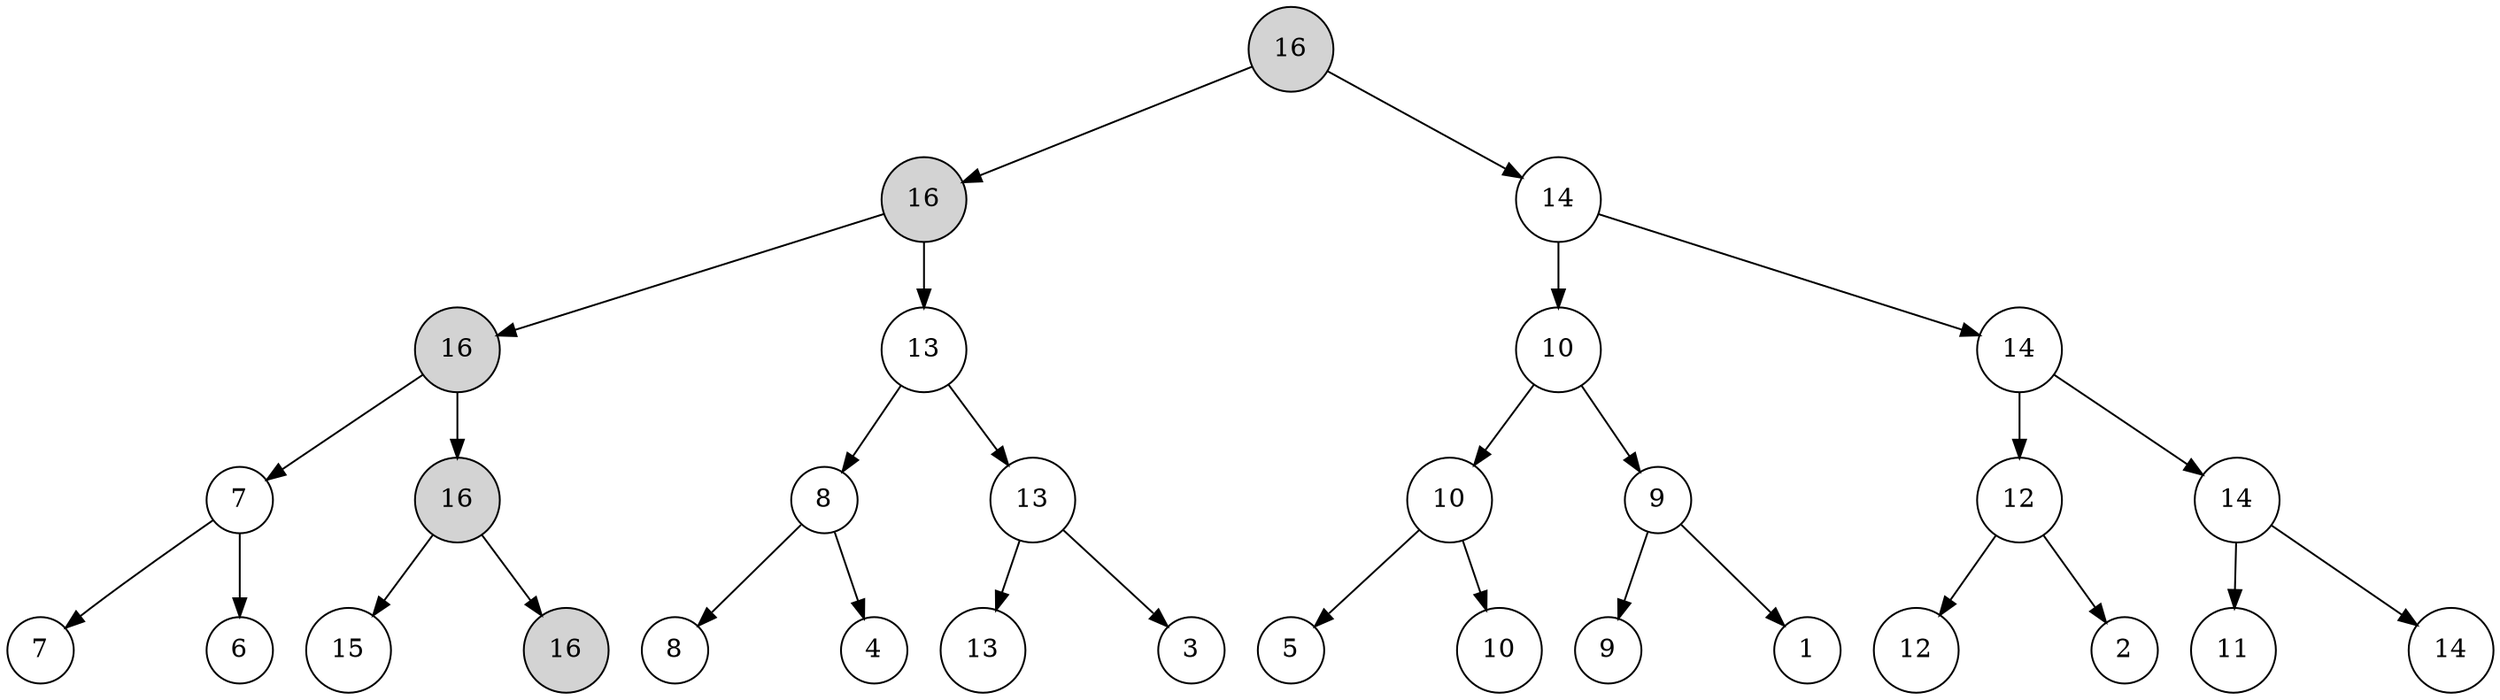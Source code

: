 digraph G{
	margin="0"
	node[shape=circle]
	a16[label="16", style=filled, fillcolor=lightgray, fontcolor=black];
	al16[label="16", style=filled, fillcolor=lightgray, fontcolor=black];
	all16[label="16", style=filled, fillcolor=lightgray, fontcolor=black];
	alll7[label="7", style=filled, fillcolor=white, fontcolor=black];
	allll7[label="7", style=filled, fillcolor=white, fontcolor=black];
	alllr6[label="6", style=filled, fillcolor=white, fontcolor=black];
	nilalllm7[label="", style=invis];
	alll7->allll7
	alll7->nilalllm7[style=invis];
	alll7->alllr6
	{rank=same allll7->nilalllm7->alllr6[style=invis]}
	allr16[label="16", style=filled, fillcolor=lightgray, fontcolor=black];
	allrl15[label="15", style=filled, fillcolor=white, fontcolor=black];
	allrr16[label="16", style=filled, fillcolor=lightgray, fontcolor=black];
	nilallrm16[label="", style=invis];
	allr16->allrl15
	allr16->nilallrm16[style=invis];
	allr16->allrr16
	{rank=same allrl15->nilallrm16->allrr16[style=invis]}
	nilallm16[label="", style=invis];
	all16->alll7
	all16->nilallm16[style=invis];
	all16->allr16
	{rank=same alll7->nilallm16->allr16[style=invis]}
	alr13[label="13", style=filled, fillcolor=white, fontcolor=black];
	alrl8[label="8", style=filled, fillcolor=white, fontcolor=black];
	alrll8[label="8", style=filled, fillcolor=white, fontcolor=black];
	alrlr4[label="4", style=filled, fillcolor=white, fontcolor=black];
	nilalrlm8[label="", style=invis];
	alrl8->alrll8
	alrl8->nilalrlm8[style=invis];
	alrl8->alrlr4
	{rank=same alrll8->nilalrlm8->alrlr4[style=invis]}
	alrr13[label="13", style=filled, fillcolor=white, fontcolor=black];
	alrrl13[label="13", style=filled, fillcolor=white, fontcolor=black];
	alrrr3[label="3", style=filled, fillcolor=white, fontcolor=black];
	nilalrrm13[label="", style=invis];
	alrr13->alrrl13
	alrr13->nilalrrm13[style=invis];
	alrr13->alrrr3
	{rank=same alrrl13->nilalrrm13->alrrr3[style=invis]}
	nilalrm13[label="", style=invis];
	alr13->alrl8
	alr13->nilalrm13[style=invis];
	alr13->alrr13
	{rank=same alrl8->nilalrm13->alrr13[style=invis]}
	nilalm16[label="", style=invis];
	al16->all16
	al16->nilalm16[style=invis];
	al16->alr13
	{rank=same all16->nilalm16->alr13[style=invis]}
	ar14[label="14", style=filled, fillcolor=white, fontcolor=black];
	arl10[label="10", style=filled, fillcolor=white, fontcolor=black];
	arll10[label="10", style=filled, fillcolor=white, fontcolor=black];
	arlll5[label="5", style=filled, fillcolor=white, fontcolor=black];
	arllr10[label="10", style=filled, fillcolor=white, fontcolor=black];
	nilarllm10[label="", style=invis];
	arll10->arlll5
	arll10->nilarllm10[style=invis];
	arll10->arllr10
	{rank=same arlll5->nilarllm10->arllr10[style=invis]}
	arlr9[label="9", style=filled, fillcolor=white, fontcolor=black];
	arlrl9[label="9", style=filled, fillcolor=white, fontcolor=black];
	arlrr1[label="1", style=filled, fillcolor=white, fontcolor=black];
	nilarlrm9[label="", style=invis];
	arlr9->arlrl9
	arlr9->nilarlrm9[style=invis];
	arlr9->arlrr1
	{rank=same arlrl9->nilarlrm9->arlrr1[style=invis]}
	nilarlm10[label="", style=invis];
	arl10->arll10
	arl10->nilarlm10[style=invis];
	arl10->arlr9
	{rank=same arll10->nilarlm10->arlr9[style=invis]}
	arr14[label="14", style=filled, fillcolor=white, fontcolor=black];
	arrl12[label="12", style=filled, fillcolor=white, fontcolor=black];
	arrll12[label="12", style=filled, fillcolor=white, fontcolor=black];
	arrlr2[label="2", style=filled, fillcolor=white, fontcolor=black];
	nilarrlm12[label="", style=invis];
	arrl12->arrll12
	arrl12->nilarrlm12[style=invis];
	arrl12->arrlr2
	{rank=same arrll12->nilarrlm12->arrlr2[style=invis]}
	arrr14[label="14", style=filled, fillcolor=white, fontcolor=black];
	arrrl11[label="11", style=filled, fillcolor=white, fontcolor=black];
	arrrr14[label="14", style=filled, fillcolor=white, fontcolor=black];
	nilarrrm14[label="", style=invis];
	arrr14->arrrl11
	arrr14->nilarrrm14[style=invis];
	arrr14->arrrr14
	{rank=same arrrl11->nilarrrm14->arrrr14[style=invis]}
	nilarrm14[label="", style=invis];
	arr14->arrl12
	arr14->nilarrm14[style=invis];
	arr14->arrr14
	{rank=same arrl12->nilarrm14->arrr14[style=invis]}
	nilarm14[label="", style=invis];
	ar14->arl10
	ar14->nilarm14[style=invis];
	ar14->arr14
	{rank=same arl10->nilarm14->arr14[style=invis]}
	nilam16[label="", style=invis];
	a16->al16
	a16->nilam16[style=invis];
	a16->ar14
	{rank=same al16->nilam16->ar14[style=invis]}
}